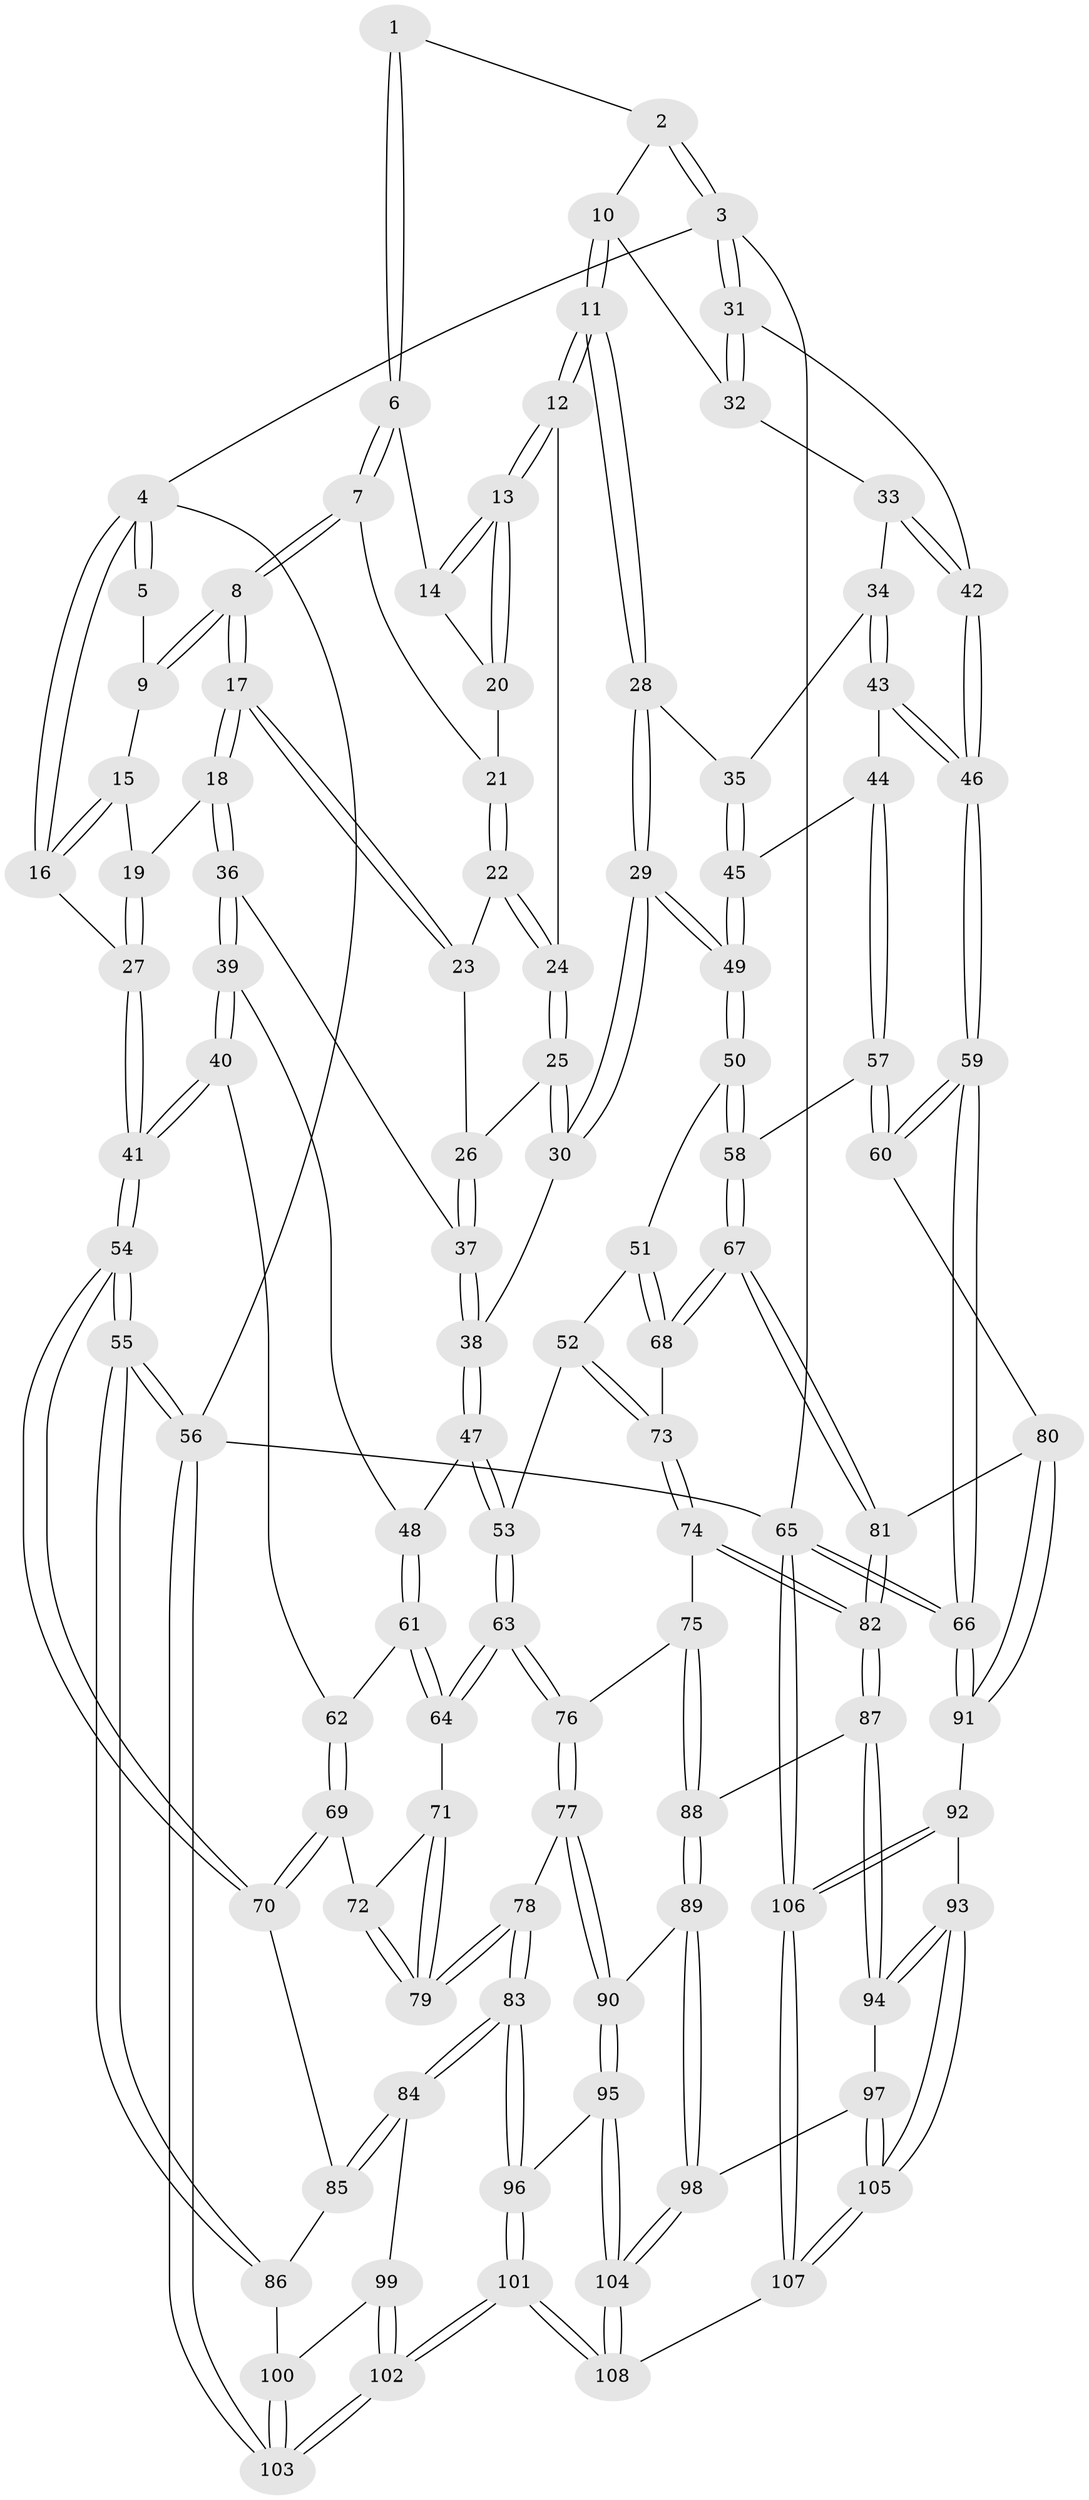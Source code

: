 // Generated by graph-tools (version 1.1) at 2025/27/03/15/25 16:27:56]
// undirected, 108 vertices, 267 edges
graph export_dot {
graph [start="1"]
  node [color=gray90,style=filled];
  1 [pos="+0.5697972085044282+0"];
  2 [pos="+0.7665730904399983+0"];
  3 [pos="+1+0"];
  4 [pos="+0+0"];
  5 [pos="+0.30495412213192596+0"];
  6 [pos="+0.5658991487260192+0"];
  7 [pos="+0.43327557196372724+0.08507800771433412"];
  8 [pos="+0.36679875044049515+0.10288986048951906"];
  9 [pos="+0.31873835827988617+0"];
  10 [pos="+0.735397181167224+0.15876893490052824"];
  11 [pos="+0.7073866524588114+0.17628365710716803"];
  12 [pos="+0.682745846657241+0.16163553223995916"];
  13 [pos="+0.6664022762518965+0.13376488624992866"];
  14 [pos="+0.5883780381217559+0"];
  15 [pos="+0.22740673953914053+0.05247228054962863"];
  16 [pos="+0+0"];
  17 [pos="+0.3246197230734633+0.19285375905414204"];
  18 [pos="+0.31689321874262577+0.20492014468366462"];
  19 [pos="+0.2466197818555493+0.1402251007499672"];
  20 [pos="+0.5234152934962534+0.08115855927741468"];
  21 [pos="+0.49814707678020104+0.10785768233487854"];
  22 [pos="+0.53274962425663+0.15895258600075932"];
  23 [pos="+0.5056502448417628+0.17046582823577053"];
  24 [pos="+0.5486806930150493+0.1680548974523053"];
  25 [pos="+0.5030037411902719+0.2744760927284753"];
  26 [pos="+0.4389150529058038+0.25635140155104086"];
  27 [pos="+0+0"];
  28 [pos="+0.6995908832911324+0.2693666181684471"];
  29 [pos="+0.6744505448172634+0.3279751930198869"];
  30 [pos="+0.537465657005326+0.3146677390757849"];
  31 [pos="+1+0"];
  32 [pos="+0.8532821941203322+0.1370596547913698"];
  33 [pos="+0.9299527598323922+0.30010461917535924"];
  34 [pos="+0.9290092259163921+0.30113342036705465"];
  35 [pos="+0.8825375543190849+0.3185603638194349"];
  36 [pos="+0.3139498432741575+0.23278383618251836"];
  37 [pos="+0.36803265994360695+0.24776220938545113"];
  38 [pos="+0.48327697351695104+0.3822083416610216"];
  39 [pos="+0.30184879230821515+0.24996243516097238"];
  40 [pos="+0+0.26524632996921255"];
  41 [pos="+0+0.23654685944910014"];
  42 [pos="+1+0.25984972094444014"];
  43 [pos="+0.9353861395834183+0.4230684371816773"];
  44 [pos="+0.8970556270599692+0.4510126535069642"];
  45 [pos="+0.8469928098830736+0.38217227357447914"];
  46 [pos="+1+0.4882686082046019"];
  47 [pos="+0.4581705806349159+0.4431033981121243"];
  48 [pos="+0.30187416313516674+0.39043162366238854"];
  49 [pos="+0.6906431617859428+0.42342964597004873"];
  50 [pos="+0.6903828894605196+0.4259588099512979"];
  51 [pos="+0.5410263283512453+0.4869533915407172"];
  52 [pos="+0.5075309766638764+0.4975087330490819"];
  53 [pos="+0.4919824558701561+0.4953936774722828"];
  54 [pos="+0+0.6202440059843316"];
  55 [pos="+0+0.8009834402638194"];
  56 [pos="+0+1"];
  57 [pos="+0.866357426625562+0.5200828910848825"];
  58 [pos="+0.7280530957361305+0.49579636185915527"];
  59 [pos="+1+0.6504069258112499"];
  60 [pos="+0.9686015424458952+0.6410916721430516"];
  61 [pos="+0.27921811020823983+0.4206850497082736"];
  62 [pos="+0.13931256970444567+0.46898169752982066"];
  63 [pos="+0.42447149958933805+0.5843609621913135"];
  64 [pos="+0.3141917075427429+0.5382250303687175"];
  65 [pos="+1+1"];
  66 [pos="+1+0.7812832158575932"];
  67 [pos="+0.6938469624598098+0.6334220276978444"];
  68 [pos="+0.6665830281234318+0.6266424532021238"];
  69 [pos="+0.12885300480636125+0.6090663929195136"];
  70 [pos="+0.11721764292682108+0.6238959834726056"];
  71 [pos="+0.31060086427174305+0.5433010316486854"];
  72 [pos="+0.2010721741991757+0.6133006618106376"];
  73 [pos="+0.5720405471805043+0.6109004290411071"];
  74 [pos="+0.5012667390972675+0.6845959833338808"];
  75 [pos="+0.49931441489155903+0.6855031776746155"];
  76 [pos="+0.42600130069414327+0.6690000070180251"];
  77 [pos="+0.3838482768672614+0.708896848640276"];
  78 [pos="+0.33983519339169393+0.7229768629416765"];
  79 [pos="+0.30419427874902216+0.6762870383975249"];
  80 [pos="+0.8902343162055255+0.692291156711321"];
  81 [pos="+0.7111017262278747+0.6927584119925273"];
  82 [pos="+0.7003033127529725+0.7137927890926239"];
  83 [pos="+0.2723259684993901+0.8097000910165124"];
  84 [pos="+0.1999362054845801+0.7966134212354182"];
  85 [pos="+0.11868489785264437+0.6336582182449453"];
  86 [pos="+0.01665271276726206+0.8133012652381246"];
  87 [pos="+0.6997558600487624+0.7159323041592955"];
  88 [pos="+0.5550105430803945+0.8103045801277755"];
  89 [pos="+0.5501748874085506+0.8219115643174869"];
  90 [pos="+0.48020447091816193+0.8492065177023935"];
  91 [pos="+0.8638365455140039+0.8766356837701077"];
  92 [pos="+0.8553611165988895+0.8873984560403387"];
  93 [pos="+0.8018808301915392+0.8941541962791384"];
  94 [pos="+0.7395101419563419+0.862252227754782"];
  95 [pos="+0.46614403968330054+0.8699521170125721"];
  96 [pos="+0.30846796503179336+0.8924384349555913"];
  97 [pos="+0.6767850472804356+0.8987044387773794"];
  98 [pos="+0.6237076880533219+0.9152108744190117"];
  99 [pos="+0.16302344083076217+0.8202089565075927"];
  100 [pos="+0.06131731536917269+0.8351792971354743"];
  101 [pos="+0.26572486885318664+1"];
  102 [pos="+0.10339426760606112+1"];
  103 [pos="+0.1005900671539755+1"];
  104 [pos="+0.5247863709468825+1"];
  105 [pos="+0.7445036113139052+1"];
  106 [pos="+1+1"];
  107 [pos="+0.7176541427722984+1"];
  108 [pos="+0.5162687434249221+1"];
  1 -- 2;
  1 -- 6;
  1 -- 6;
  2 -- 3;
  2 -- 3;
  2 -- 10;
  3 -- 4;
  3 -- 31;
  3 -- 31;
  3 -- 65;
  4 -- 5;
  4 -- 5;
  4 -- 16;
  4 -- 16;
  4 -- 56;
  5 -- 9;
  6 -- 7;
  6 -- 7;
  6 -- 14;
  7 -- 8;
  7 -- 8;
  7 -- 21;
  8 -- 9;
  8 -- 9;
  8 -- 17;
  8 -- 17;
  9 -- 15;
  10 -- 11;
  10 -- 11;
  10 -- 32;
  11 -- 12;
  11 -- 12;
  11 -- 28;
  11 -- 28;
  12 -- 13;
  12 -- 13;
  12 -- 24;
  13 -- 14;
  13 -- 14;
  13 -- 20;
  13 -- 20;
  14 -- 20;
  15 -- 16;
  15 -- 16;
  15 -- 19;
  16 -- 27;
  17 -- 18;
  17 -- 18;
  17 -- 23;
  17 -- 23;
  18 -- 19;
  18 -- 36;
  18 -- 36;
  19 -- 27;
  19 -- 27;
  20 -- 21;
  21 -- 22;
  21 -- 22;
  22 -- 23;
  22 -- 24;
  22 -- 24;
  23 -- 26;
  24 -- 25;
  24 -- 25;
  25 -- 26;
  25 -- 30;
  25 -- 30;
  26 -- 37;
  26 -- 37;
  27 -- 41;
  27 -- 41;
  28 -- 29;
  28 -- 29;
  28 -- 35;
  29 -- 30;
  29 -- 30;
  29 -- 49;
  29 -- 49;
  30 -- 38;
  31 -- 32;
  31 -- 32;
  31 -- 42;
  32 -- 33;
  33 -- 34;
  33 -- 42;
  33 -- 42;
  34 -- 35;
  34 -- 43;
  34 -- 43;
  35 -- 45;
  35 -- 45;
  36 -- 37;
  36 -- 39;
  36 -- 39;
  37 -- 38;
  37 -- 38;
  38 -- 47;
  38 -- 47;
  39 -- 40;
  39 -- 40;
  39 -- 48;
  40 -- 41;
  40 -- 41;
  40 -- 62;
  41 -- 54;
  41 -- 54;
  42 -- 46;
  42 -- 46;
  43 -- 44;
  43 -- 46;
  43 -- 46;
  44 -- 45;
  44 -- 57;
  44 -- 57;
  45 -- 49;
  45 -- 49;
  46 -- 59;
  46 -- 59;
  47 -- 48;
  47 -- 53;
  47 -- 53;
  48 -- 61;
  48 -- 61;
  49 -- 50;
  49 -- 50;
  50 -- 51;
  50 -- 58;
  50 -- 58;
  51 -- 52;
  51 -- 68;
  51 -- 68;
  52 -- 53;
  52 -- 73;
  52 -- 73;
  53 -- 63;
  53 -- 63;
  54 -- 55;
  54 -- 55;
  54 -- 70;
  54 -- 70;
  55 -- 56;
  55 -- 56;
  55 -- 86;
  55 -- 86;
  56 -- 103;
  56 -- 103;
  56 -- 65;
  57 -- 58;
  57 -- 60;
  57 -- 60;
  58 -- 67;
  58 -- 67;
  59 -- 60;
  59 -- 60;
  59 -- 66;
  59 -- 66;
  60 -- 80;
  61 -- 62;
  61 -- 64;
  61 -- 64;
  62 -- 69;
  62 -- 69;
  63 -- 64;
  63 -- 64;
  63 -- 76;
  63 -- 76;
  64 -- 71;
  65 -- 66;
  65 -- 66;
  65 -- 106;
  65 -- 106;
  66 -- 91;
  66 -- 91;
  67 -- 68;
  67 -- 68;
  67 -- 81;
  67 -- 81;
  68 -- 73;
  69 -- 70;
  69 -- 70;
  69 -- 72;
  70 -- 85;
  71 -- 72;
  71 -- 79;
  71 -- 79;
  72 -- 79;
  72 -- 79;
  73 -- 74;
  73 -- 74;
  74 -- 75;
  74 -- 82;
  74 -- 82;
  75 -- 76;
  75 -- 88;
  75 -- 88;
  76 -- 77;
  76 -- 77;
  77 -- 78;
  77 -- 90;
  77 -- 90;
  78 -- 79;
  78 -- 79;
  78 -- 83;
  78 -- 83;
  80 -- 81;
  80 -- 91;
  80 -- 91;
  81 -- 82;
  81 -- 82;
  82 -- 87;
  82 -- 87;
  83 -- 84;
  83 -- 84;
  83 -- 96;
  83 -- 96;
  84 -- 85;
  84 -- 85;
  84 -- 99;
  85 -- 86;
  86 -- 100;
  87 -- 88;
  87 -- 94;
  87 -- 94;
  88 -- 89;
  88 -- 89;
  89 -- 90;
  89 -- 98;
  89 -- 98;
  90 -- 95;
  90 -- 95;
  91 -- 92;
  92 -- 93;
  92 -- 106;
  92 -- 106;
  93 -- 94;
  93 -- 94;
  93 -- 105;
  93 -- 105;
  94 -- 97;
  95 -- 96;
  95 -- 104;
  95 -- 104;
  96 -- 101;
  96 -- 101;
  97 -- 98;
  97 -- 105;
  97 -- 105;
  98 -- 104;
  98 -- 104;
  99 -- 100;
  99 -- 102;
  99 -- 102;
  100 -- 103;
  100 -- 103;
  101 -- 102;
  101 -- 102;
  101 -- 108;
  101 -- 108;
  102 -- 103;
  102 -- 103;
  104 -- 108;
  104 -- 108;
  105 -- 107;
  105 -- 107;
  106 -- 107;
  106 -- 107;
  107 -- 108;
}
